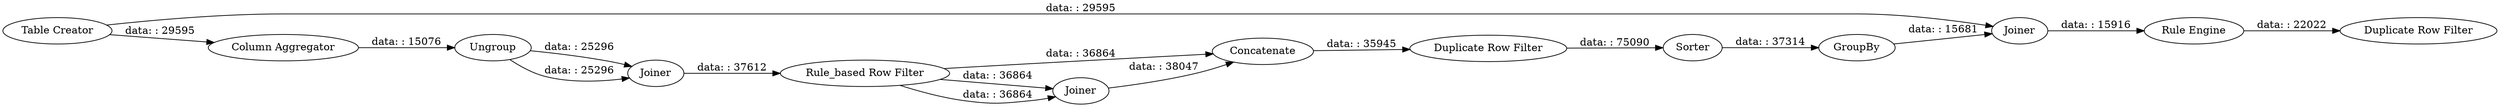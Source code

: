 digraph {
	"-2326769840417691958_8" [label="Duplicate Row Filter"]
	"-2326769840417691958_1" [label="Table Creator"]
	"-2326769840417691958_3" [label=Ungroup]
	"-2326769840417691958_7" [label=Concatenate]
	"-2326769840417691958_9" [label=GroupBy]
	"-2326769840417691958_10" [label=Joiner]
	"-2326769840417691958_11" [label="Rule Engine"]
	"-2326769840417691958_13" [label="Duplicate Row Filter"]
	"-2326769840417691958_12" [label=Sorter]
	"-2326769840417691958_5" [label="Rule_based Row Filter"]
	"-2326769840417691958_6" [label=Joiner]
	"-2326769840417691958_2" [label="Column Aggregator"]
	"-2326769840417691958_4" [label=Joiner]
	"-2326769840417691958_5" -> "-2326769840417691958_6" [label="data: : 36864"]
	"-2326769840417691958_5" -> "-2326769840417691958_7" [label="data: : 36864"]
	"-2326769840417691958_3" -> "-2326769840417691958_4" [label="data: : 25296"]
	"-2326769840417691958_1" -> "-2326769840417691958_2" [label="data: : 29595"]
	"-2326769840417691958_3" -> "-2326769840417691958_4" [label="data: : 25296"]
	"-2326769840417691958_1" -> "-2326769840417691958_10" [label="data: : 29595"]
	"-2326769840417691958_4" -> "-2326769840417691958_5" [label="data: : 37612"]
	"-2326769840417691958_11" -> "-2326769840417691958_13" [label="data: : 22022"]
	"-2326769840417691958_12" -> "-2326769840417691958_9" [label="data: : 37314"]
	"-2326769840417691958_5" -> "-2326769840417691958_6" [label="data: : 36864"]
	"-2326769840417691958_6" -> "-2326769840417691958_7" [label="data: : 38047"]
	"-2326769840417691958_2" -> "-2326769840417691958_3" [label="data: : 15076"]
	"-2326769840417691958_9" -> "-2326769840417691958_10" [label="data: : 15681"]
	"-2326769840417691958_7" -> "-2326769840417691958_8" [label="data: : 35945"]
	"-2326769840417691958_10" -> "-2326769840417691958_11" [label="data: : 15916"]
	"-2326769840417691958_8" -> "-2326769840417691958_12" [label="data: : 75090"]
	rankdir=LR
}
